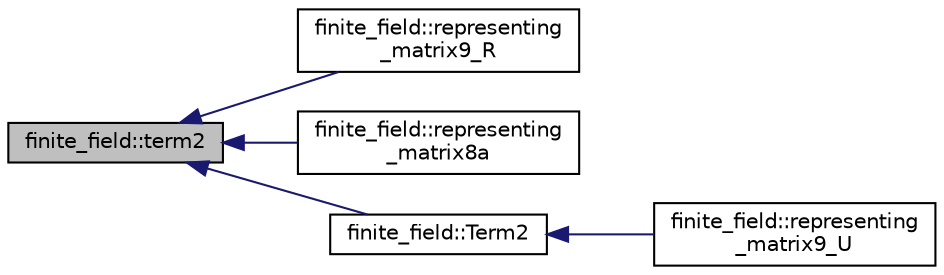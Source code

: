 digraph "finite_field::term2"
{
  edge [fontname="Helvetica",fontsize="10",labelfontname="Helvetica",labelfontsize="10"];
  node [fontname="Helvetica",fontsize="10",shape=record];
  rankdir="LR";
  Node18867 [label="finite_field::term2",height=0.2,width=0.4,color="black", fillcolor="grey75", style="filled", fontcolor="black"];
  Node18867 -> Node18868 [dir="back",color="midnightblue",fontsize="10",style="solid",fontname="Helvetica"];
  Node18868 [label="finite_field::representing\l_matrix9_R",height=0.2,width=0.4,color="black", fillcolor="white", style="filled",URL="$df/d5a/classfinite__field.html#a8d15d20bbe64970c34f927ca4ecd27ef"];
  Node18867 -> Node18869 [dir="back",color="midnightblue",fontsize="10",style="solid",fontname="Helvetica"];
  Node18869 [label="finite_field::representing\l_matrix8a",height=0.2,width=0.4,color="black", fillcolor="white", style="filled",URL="$df/d5a/classfinite__field.html#aa1014121c2fd9b0d1ab9f0e042f24bc3"];
  Node18867 -> Node18870 [dir="back",color="midnightblue",fontsize="10",style="solid",fontname="Helvetica"];
  Node18870 [label="finite_field::Term2",height=0.2,width=0.4,color="black", fillcolor="white", style="filled",URL="$df/d5a/classfinite__field.html#afe789cbea26c8b3f3b0cb3a47f1ee5db"];
  Node18870 -> Node18871 [dir="back",color="midnightblue",fontsize="10",style="solid",fontname="Helvetica"];
  Node18871 [label="finite_field::representing\l_matrix9_U",height=0.2,width=0.4,color="black", fillcolor="white", style="filled",URL="$df/d5a/classfinite__field.html#a71554021c854e73fbe656c96cfe48ede"];
}
